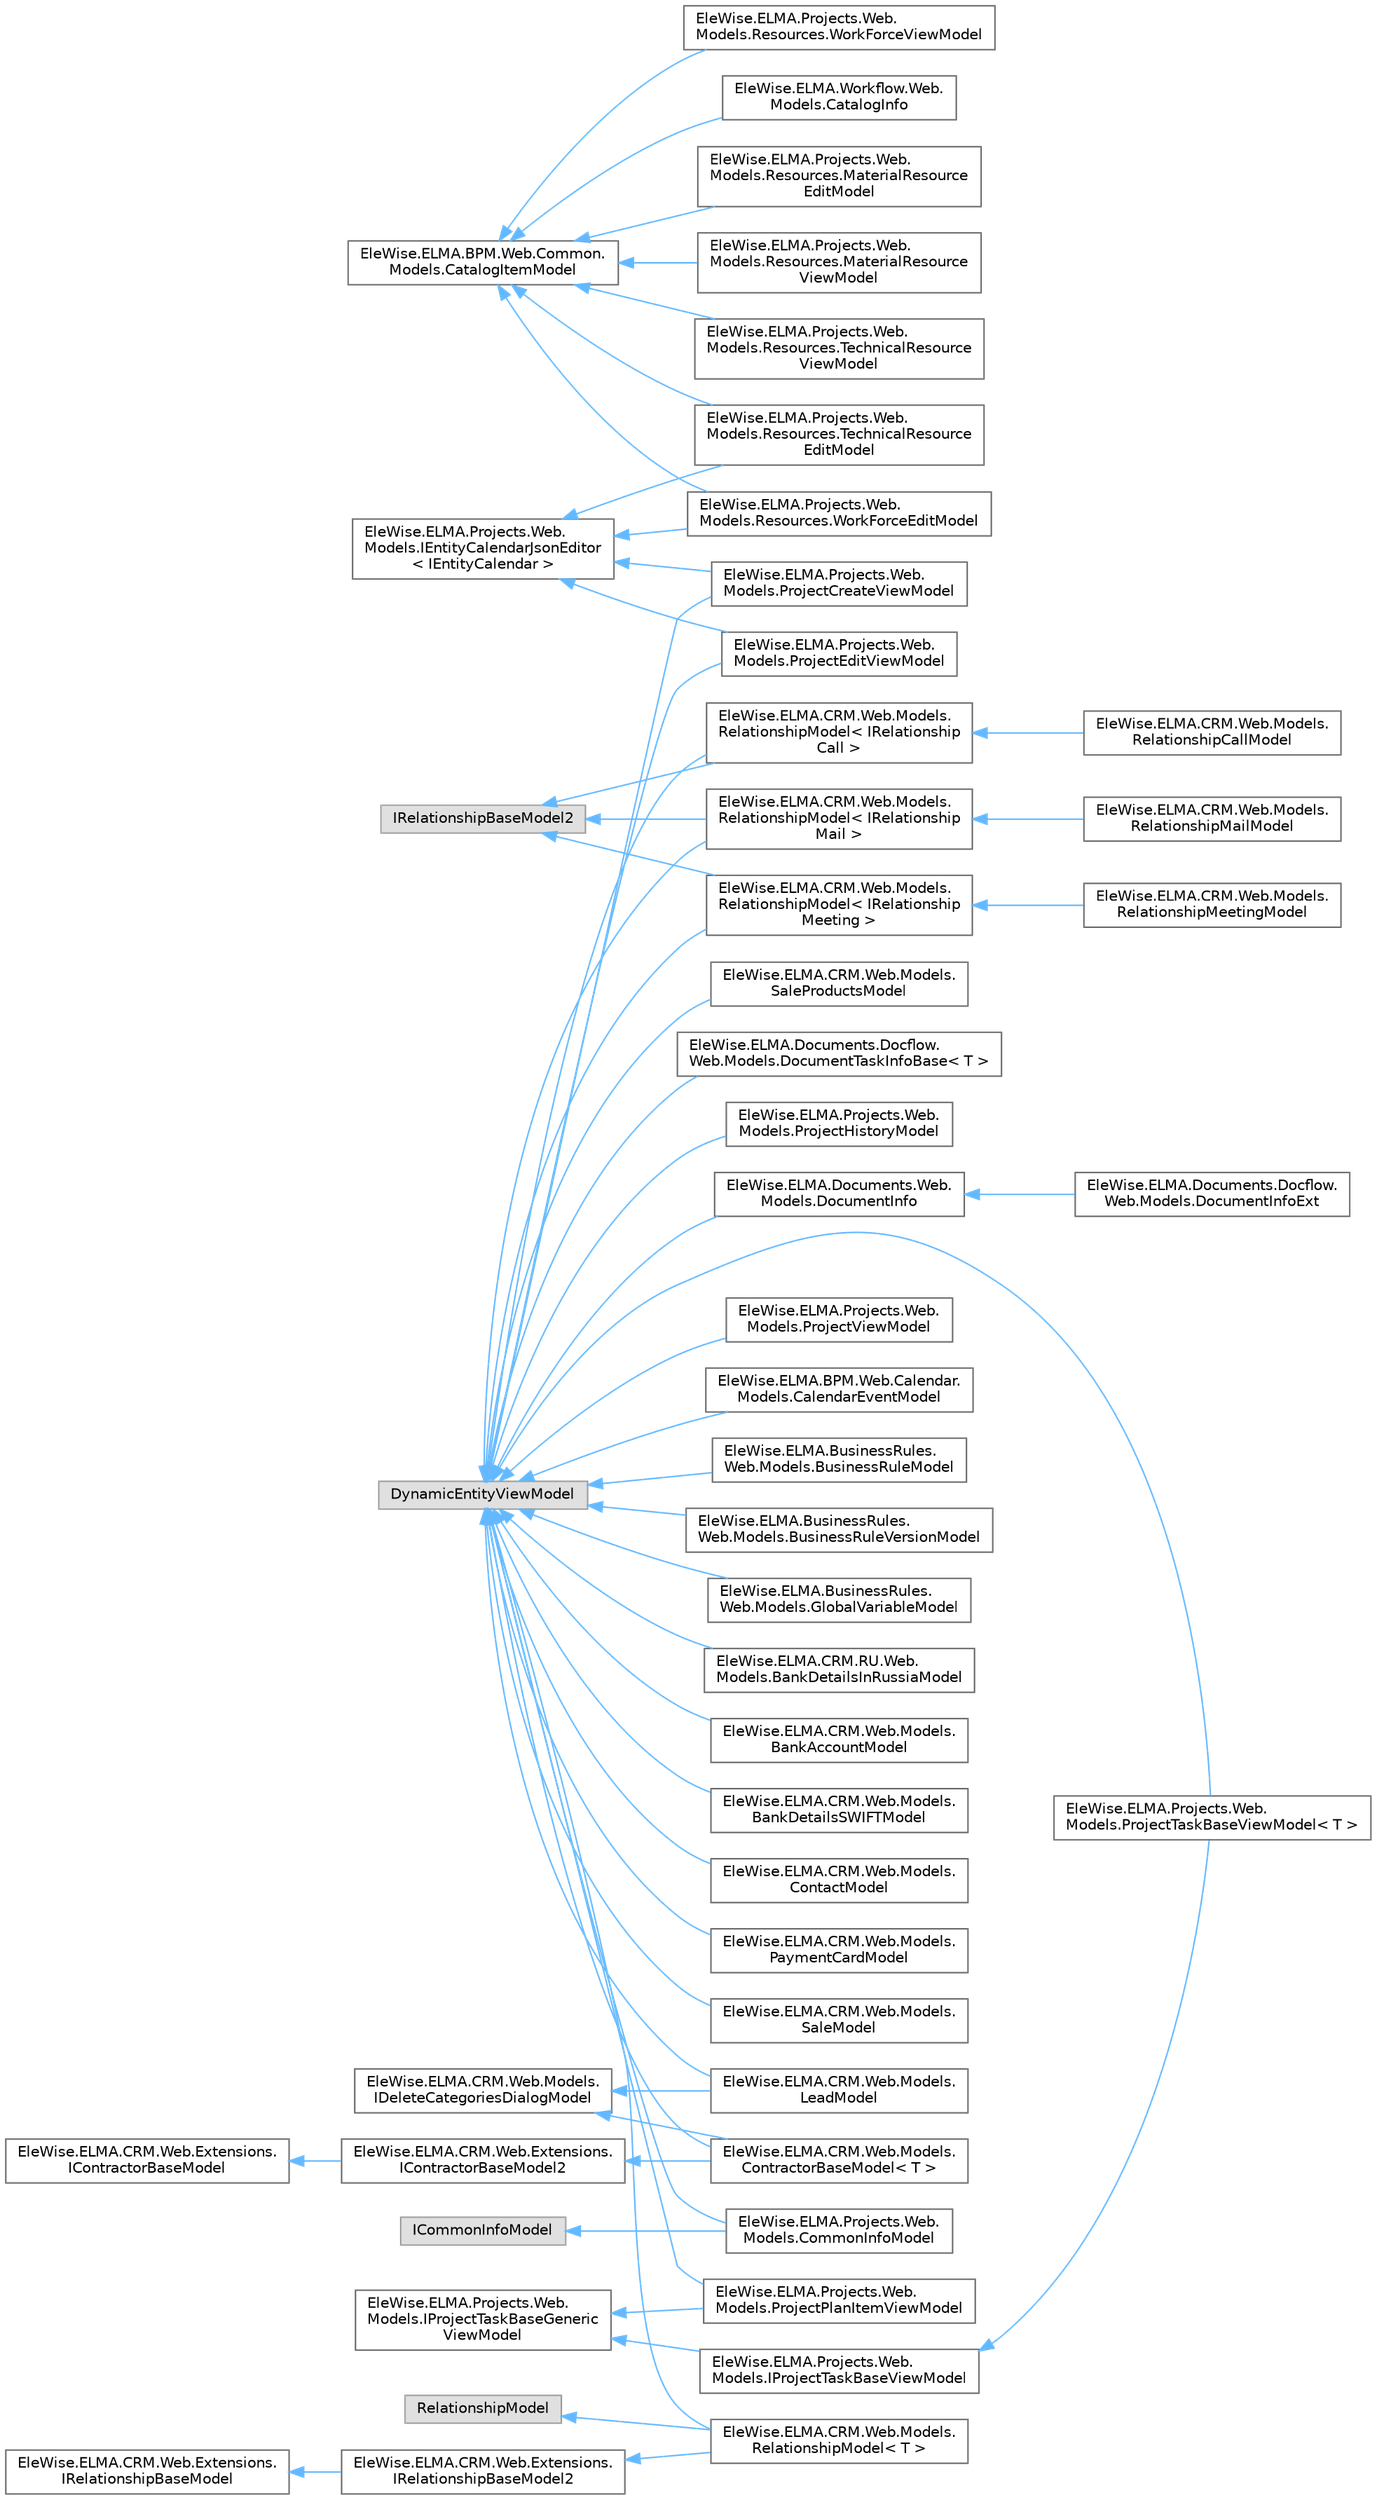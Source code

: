 digraph "Graphical Class Hierarchy"
{
 // LATEX_PDF_SIZE
  bgcolor="transparent";
  edge [fontname=Helvetica,fontsize=10,labelfontname=Helvetica,labelfontsize=10];
  node [fontname=Helvetica,fontsize=10,shape=box,height=0.2,width=0.4];
  rankdir="LR";
  Node0 [id="Node000000",label="EleWise.ELMA.BPM.Web.Common.\lModels.CatalogItemModel",height=0.2,width=0.4,color="grey40", fillcolor="white", style="filled",URL="$class_ele_wise_1_1_e_l_m_a_1_1_b_p_m_1_1_web_1_1_common_1_1_models_1_1_catalog_item_model.html",tooltip=" "];
  Node0 -> Node1 [id="edge682_Node000000_Node000001",dir="back",color="steelblue1",style="solid",tooltip=" "];
  Node1 [id="Node000001",label="EleWise.ELMA.Projects.Web.\lModels.Resources.MaterialResource\lEditModel",height=0.2,width=0.4,color="grey40", fillcolor="white", style="filled",URL="$class_ele_wise_1_1_e_l_m_a_1_1_projects_1_1_web_1_1_models_1_1_resources_1_1_material_resource_edit_model.html",tooltip=" "];
  Node0 -> Node2 [id="edge683_Node000000_Node000002",dir="back",color="steelblue1",style="solid",tooltip=" "];
  Node2 [id="Node000002",label="EleWise.ELMA.Projects.Web.\lModels.Resources.MaterialResource\lViewModel",height=0.2,width=0.4,color="grey40", fillcolor="white", style="filled",URL="$class_ele_wise_1_1_e_l_m_a_1_1_projects_1_1_web_1_1_models_1_1_resources_1_1_material_resource_view_model.html",tooltip=" "];
  Node0 -> Node3 [id="edge684_Node000000_Node000003",dir="back",color="steelblue1",style="solid",tooltip=" "];
  Node3 [id="Node000003",label="EleWise.ELMA.Projects.Web.\lModels.Resources.TechnicalResource\lEditModel",height=0.2,width=0.4,color="grey40", fillcolor="white", style="filled",URL="$class_ele_wise_1_1_e_l_m_a_1_1_projects_1_1_web_1_1_models_1_1_resources_1_1_technical_resource_edit_model.html",tooltip="Редактирование технического ресурса"];
  Node0 -> Node47 [id="edge685_Node000000_Node000047",dir="back",color="steelblue1",style="solid",tooltip=" "];
  Node47 [id="Node000047",label="EleWise.ELMA.Projects.Web.\lModels.Resources.TechnicalResource\lViewModel",height=0.2,width=0.4,color="grey40", fillcolor="white", style="filled",URL="$class_ele_wise_1_1_e_l_m_a_1_1_projects_1_1_web_1_1_models_1_1_resources_1_1_technical_resource_view_model.html",tooltip=" "];
  Node0 -> Node46 [id="edge686_Node000000_Node000046",dir="back",color="steelblue1",style="solid",tooltip=" "];
  Node46 [id="Node000046",label="EleWise.ELMA.Projects.Web.\lModels.Resources.WorkForceEditModel",height=0.2,width=0.4,color="grey40", fillcolor="white", style="filled",URL="$class_ele_wise_1_1_e_l_m_a_1_1_projects_1_1_web_1_1_models_1_1_resources_1_1_work_force_edit_model.html",tooltip="Редактирование трудового ресурса"];
  Node0 -> Node48 [id="edge687_Node000000_Node000048",dir="back",color="steelblue1",style="solid",tooltip=" "];
  Node48 [id="Node000048",label="EleWise.ELMA.Projects.Web.\lModels.Resources.WorkForceViewModel",height=0.2,width=0.4,color="grey40", fillcolor="white", style="filled",URL="$class_ele_wise_1_1_e_l_m_a_1_1_projects_1_1_web_1_1_models_1_1_resources_1_1_work_force_view_model.html",tooltip=" "];
  Node0 -> Node49 [id="edge688_Node000000_Node000049",dir="back",color="steelblue1",style="solid",tooltip=" "];
  Node49 [id="Node000049",label="EleWise.ELMA.Workflow.Web.\lModels.CatalogInfo",height=0.2,width=0.4,color="grey40", fillcolor="white", style="filled",URL="$class_ele_wise_1_1_e_l_m_a_1_1_workflow_1_1_web_1_1_models_1_1_catalog_info.html",tooltip="Модель отображения справочника"];
  Node6 [id="Node000006",label="DynamicEntityViewModel",height=0.2,width=0.4,color="grey60", fillcolor="#E0E0E0", style="filled",tooltip=" "];
  Node6 -> Node7 [id="edge689_Node000006_Node000007",dir="back",color="steelblue1",style="solid",tooltip=" "];
  Node7 [id="Node000007",label="EleWise.ELMA.CRM.Web.Models.\lRelationshipModel\< IRelationship\lCall \>",height=0.2,width=0.4,color="grey40", fillcolor="white", style="filled",URL="$class_ele_wise_1_1_e_l_m_a_1_1_c_r_m_1_1_web_1_1_models_1_1_relationship_model.html",tooltip=" "];
  Node7 -> Node8 [id="edge690_Node000007_Node000008",dir="back",color="steelblue1",style="solid",tooltip=" "];
  Node8 [id="Node000008",label="EleWise.ELMA.CRM.Web.Models.\lRelationshipCallModel",height=0.2,width=0.4,color="grey40", fillcolor="white", style="filled",URL="$class_ele_wise_1_1_e_l_m_a_1_1_c_r_m_1_1_web_1_1_models_1_1_relationship_call_model.html",tooltip=" "];
  Node6 -> Node10 [id="edge691_Node000006_Node000010",dir="back",color="steelblue1",style="solid",tooltip=" "];
  Node10 [id="Node000010",label="EleWise.ELMA.CRM.Web.Models.\lRelationshipModel\< IRelationship\lMail \>",height=0.2,width=0.4,color="grey40", fillcolor="white", style="filled",URL="$class_ele_wise_1_1_e_l_m_a_1_1_c_r_m_1_1_web_1_1_models_1_1_relationship_model.html",tooltip=" "];
  Node10 -> Node11 [id="edge692_Node000010_Node000011",dir="back",color="steelblue1",style="solid",tooltip=" "];
  Node11 [id="Node000011",label="EleWise.ELMA.CRM.Web.Models.\lRelationshipMailModel",height=0.2,width=0.4,color="grey40", fillcolor="white", style="filled",URL="$class_ele_wise_1_1_e_l_m_a_1_1_c_r_m_1_1_web_1_1_models_1_1_relationship_mail_model.html",tooltip=" "];
  Node6 -> Node12 [id="edge693_Node000006_Node000012",dir="back",color="steelblue1",style="solid",tooltip=" "];
  Node12 [id="Node000012",label="EleWise.ELMA.CRM.Web.Models.\lRelationshipModel\< IRelationship\lMeeting \>",height=0.2,width=0.4,color="grey40", fillcolor="white", style="filled",URL="$class_ele_wise_1_1_e_l_m_a_1_1_c_r_m_1_1_web_1_1_models_1_1_relationship_model.html",tooltip=" "];
  Node12 -> Node13 [id="edge694_Node000012_Node000013",dir="back",color="steelblue1",style="solid",tooltip=" "];
  Node13 [id="Node000013",label="EleWise.ELMA.CRM.Web.Models.\lRelationshipMeetingModel",height=0.2,width=0.4,color="grey40", fillcolor="white", style="filled",URL="$class_ele_wise_1_1_e_l_m_a_1_1_c_r_m_1_1_web_1_1_models_1_1_relationship_meeting_model.html",tooltip=" "];
  Node6 -> Node14 [id="edge695_Node000006_Node000014",dir="back",color="steelblue1",style="solid",tooltip=" "];
  Node14 [id="Node000014",label="EleWise.ELMA.BPM.Web.Calendar.\lModels.CalendarEventModel",height=0.2,width=0.4,color="grey40", fillcolor="white", style="filled",URL="$class_ele_wise_1_1_e_l_m_a_1_1_b_p_m_1_1_web_1_1_calendar_1_1_models_1_1_calendar_event_model.html",tooltip="Модель события календаря"];
  Node6 -> Node15 [id="edge696_Node000006_Node000015",dir="back",color="steelblue1",style="solid",tooltip=" "];
  Node15 [id="Node000015",label="EleWise.ELMA.BusinessRules.\lWeb.Models.BusinessRuleModel",height=0.2,width=0.4,color="grey40", fillcolor="white", style="filled",URL="$class_ele_wise_1_1_e_l_m_a_1_1_business_rules_1_1_web_1_1_models_1_1_business_rule_model.html",tooltip="Модель сущности IBusinessRule"];
  Node6 -> Node16 [id="edge697_Node000006_Node000016",dir="back",color="steelblue1",style="solid",tooltip=" "];
  Node16 [id="Node000016",label="EleWise.ELMA.BusinessRules.\lWeb.Models.BusinessRuleVersionModel",height=0.2,width=0.4,color="grey40", fillcolor="white", style="filled",URL="$class_ele_wise_1_1_e_l_m_a_1_1_business_rules_1_1_web_1_1_models_1_1_business_rule_version_model.html",tooltip="Модель сущности IBusinessRuleVersion"];
  Node6 -> Node17 [id="edge698_Node000006_Node000017",dir="back",color="steelblue1",style="solid",tooltip=" "];
  Node17 [id="Node000017",label="EleWise.ELMA.BusinessRules.\lWeb.Models.GlobalVariableModel",height=0.2,width=0.4,color="grey40", fillcolor="white", style="filled",URL="$class_ele_wise_1_1_e_l_m_a_1_1_business_rules_1_1_web_1_1_models_1_1_global_variable_model.html",tooltip="Модель сущности IGlobalVariable"];
  Node6 -> Node18 [id="edge699_Node000006_Node000018",dir="back",color="steelblue1",style="solid",tooltip=" "];
  Node18 [id="Node000018",label="EleWise.ELMA.CRM.RU.Web.\lModels.BankDetailsInRussiaModel",height=0.2,width=0.4,color="grey40", fillcolor="white", style="filled",URL="$class_ele_wise_1_1_e_l_m_a_1_1_c_r_m_1_1_r_u_1_1_web_1_1_models_1_1_bank_details_in_russia_model.html",tooltip=" "];
  Node6 -> Node19 [id="edge700_Node000006_Node000019",dir="back",color="steelblue1",style="solid",tooltip=" "];
  Node19 [id="Node000019",label="EleWise.ELMA.CRM.Web.Models.\lBankAccountModel",height=0.2,width=0.4,color="grey40", fillcolor="white", style="filled",URL="$class_ele_wise_1_1_e_l_m_a_1_1_c_r_m_1_1_web_1_1_models_1_1_bank_account_model.html",tooltip=" "];
  Node6 -> Node20 [id="edge701_Node000006_Node000020",dir="back",color="steelblue1",style="solid",tooltip=" "];
  Node20 [id="Node000020",label="EleWise.ELMA.CRM.Web.Models.\lBankDetailsSWIFTModel",height=0.2,width=0.4,color="grey40", fillcolor="white", style="filled",URL="$class_ele_wise_1_1_e_l_m_a_1_1_c_r_m_1_1_web_1_1_models_1_1_bank_details_s_w_i_f_t_model.html",tooltip=" "];
  Node6 -> Node21 [id="edge702_Node000006_Node000021",dir="back",color="steelblue1",style="solid",tooltip=" "];
  Node21 [id="Node000021",label="EleWise.ELMA.CRM.Web.Models.\lContactModel",height=0.2,width=0.4,color="grey40", fillcolor="white", style="filled",URL="$class_ele_wise_1_1_e_l_m_a_1_1_c_r_m_1_1_web_1_1_models_1_1_contact_model.html",tooltip=" "];
  Node6 -> Node22 [id="edge703_Node000006_Node000022",dir="back",color="steelblue1",style="solid",tooltip=" "];
  Node22 [id="Node000022",label="EleWise.ELMA.CRM.Web.Models.\lContractorBaseModel\< T \>",height=0.2,width=0.4,color="grey40", fillcolor="white", style="filled",URL="$class_ele_wise_1_1_e_l_m_a_1_1_c_r_m_1_1_web_1_1_models_1_1_contractor_base_model.html",tooltip="Базовый шаблолнный класс модели отображения контрагента"];
  Node6 -> Node26 [id="edge704_Node000006_Node000026",dir="back",color="steelblue1",style="solid",tooltip=" "];
  Node26 [id="Node000026",label="EleWise.ELMA.CRM.Web.Models.\lLeadModel",height=0.2,width=0.4,color="grey40", fillcolor="white", style="filled",URL="$class_ele_wise_1_1_e_l_m_a_1_1_c_r_m_1_1_web_1_1_models_1_1_lead_model.html",tooltip=" "];
  Node6 -> Node27 [id="edge705_Node000006_Node000027",dir="back",color="steelblue1",style="solid",tooltip=" "];
  Node27 [id="Node000027",label="EleWise.ELMA.CRM.Web.Models.\lPaymentCardModel",height=0.2,width=0.4,color="grey40", fillcolor="white", style="filled",URL="$class_ele_wise_1_1_e_l_m_a_1_1_c_r_m_1_1_web_1_1_models_1_1_payment_card_model.html",tooltip=" "];
  Node6 -> Node28 [id="edge706_Node000006_Node000028",dir="back",color="steelblue1",style="solid",tooltip=" "];
  Node28 [id="Node000028",label="EleWise.ELMA.CRM.Web.Models.\lRelationshipModel\< T \>",height=0.2,width=0.4,color="grey40", fillcolor="white", style="filled",URL="$class_ele_wise_1_1_e_l_m_a_1_1_c_r_m_1_1_web_1_1_models_1_1_relationship_model.html",tooltip="Базовый шаблолнный класс модели отображения взаимоотношения"];
  Node6 -> Node32 [id="edge707_Node000006_Node000032",dir="back",color="steelblue1",style="solid",tooltip=" "];
  Node32 [id="Node000032",label="EleWise.ELMA.CRM.Web.Models.\lSaleModel",height=0.2,width=0.4,color="grey40", fillcolor="white", style="filled",URL="$class_ele_wise_1_1_e_l_m_a_1_1_c_r_m_1_1_web_1_1_models_1_1_sale_model.html",tooltip=" "];
  Node6 -> Node33 [id="edge708_Node000006_Node000033",dir="back",color="steelblue1",style="solid",tooltip=" "];
  Node33 [id="Node000033",label="EleWise.ELMA.CRM.Web.Models.\lSaleProductsModel",height=0.2,width=0.4,color="grey40", fillcolor="white", style="filled",URL="$class_ele_wise_1_1_e_l_m_a_1_1_c_r_m_1_1_web_1_1_models_1_1_sale_products_model.html",tooltip=" "];
  Node6 -> Node34 [id="edge709_Node000006_Node000034",dir="back",color="steelblue1",style="solid",tooltip=" "];
  Node34 [id="Node000034",label="EleWise.ELMA.Documents.Docflow.\lWeb.Models.DocumentTaskInfoBase\< T \>",height=0.2,width=0.4,color="grey40", fillcolor="white", style="filled",URL="$class_ele_wise_1_1_e_l_m_a_1_1_documents_1_1_docflow_1_1_web_1_1_models_1_1_document_task_info_base.html",tooltip=" "];
  Node6 -> Node35 [id="edge710_Node000006_Node000035",dir="back",color="steelblue1",style="solid",tooltip=" "];
  Node35 [id="Node000035",label="EleWise.ELMA.Documents.Web.\lModels.DocumentInfo",height=0.2,width=0.4,color="grey40", fillcolor="white", style="filled",URL="$class_ele_wise_1_1_e_l_m_a_1_1_documents_1_1_web_1_1_models_1_1_document_info.html",tooltip="Модель отображения документа"];
  Node35 -> Node36 [id="edge711_Node000035_Node000036",dir="back",color="steelblue1",style="solid",tooltip=" "];
  Node36 [id="Node000036",label="EleWise.ELMA.Documents.Docflow.\lWeb.Models.DocumentInfoExt",height=0.2,width=0.4,color="grey40", fillcolor="white", style="filled",URL="$class_ele_wise_1_1_e_l_m_a_1_1_documents_1_1_docflow_1_1_web_1_1_models_1_1_document_info_ext.html",tooltip="Расширение модели отображения документа"];
  Node6 -> Node37 [id="edge712_Node000006_Node000037",dir="back",color="steelblue1",style="solid",tooltip=" "];
  Node37 [id="Node000037",label="EleWise.ELMA.Projects.Web.\lModels.CommonInfoModel",height=0.2,width=0.4,color="grey40", fillcolor="white", style="filled",URL="$class_ele_wise_1_1_e_l_m_a_1_1_projects_1_1_web_1_1_models_1_1_common_info_model.html",tooltip=" "];
  Node6 -> Node5 [id="edge713_Node000006_Node000005",dir="back",color="steelblue1",style="solid",tooltip=" "];
  Node5 [id="Node000005",label="EleWise.ELMA.Projects.Web.\lModels.ProjectCreateViewModel",height=0.2,width=0.4,color="grey40", fillcolor="white", style="filled",URL="$class_ele_wise_1_1_e_l_m_a_1_1_projects_1_1_web_1_1_models_1_1_project_create_view_model.html",tooltip=" "];
  Node6 -> Node39 [id="edge714_Node000006_Node000039",dir="back",color="steelblue1",style="solid",tooltip=" "];
  Node39 [id="Node000039",label="EleWise.ELMA.Projects.Web.\lModels.ProjectEditViewModel",height=0.2,width=0.4,color="grey40", fillcolor="white", style="filled",URL="$class_ele_wise_1_1_e_l_m_a_1_1_projects_1_1_web_1_1_models_1_1_project_edit_view_model.html",tooltip=" "];
  Node6 -> Node40 [id="edge715_Node000006_Node000040",dir="back",color="steelblue1",style="solid",tooltip=" "];
  Node40 [id="Node000040",label="EleWise.ELMA.Projects.Web.\lModels.ProjectHistoryModel",height=0.2,width=0.4,color="grey40", fillcolor="white", style="filled",URL="$class_ele_wise_1_1_e_l_m_a_1_1_projects_1_1_web_1_1_models_1_1_project_history_model.html",tooltip="Модель портлета истории проекта"];
  Node6 -> Node41 [id="edge716_Node000006_Node000041",dir="back",color="steelblue1",style="solid",tooltip=" "];
  Node41 [id="Node000041",label="EleWise.ELMA.Projects.Web.\lModels.ProjectPlanItemViewModel",height=0.2,width=0.4,color="grey40", fillcolor="white", style="filled",URL="$class_ele_wise_1_1_e_l_m_a_1_1_projects_1_1_web_1_1_models_1_1_project_plan_item_view_model.html",tooltip=" "];
  Node6 -> Node44 [id="edge717_Node000006_Node000044",dir="back",color="steelblue1",style="solid",tooltip=" "];
  Node44 [id="Node000044",label="EleWise.ELMA.Projects.Web.\lModels.ProjectTaskBaseViewModel\< T \>",height=0.2,width=0.4,color="grey40", fillcolor="white", style="filled",URL="$class_ele_wise_1_1_e_l_m_a_1_1_projects_1_1_web_1_1_models_1_1_project_task_base_view_model.html",tooltip=" "];
  Node6 -> Node45 [id="edge718_Node000006_Node000045",dir="back",color="steelblue1",style="solid",tooltip=" "];
  Node45 [id="Node000045",label="EleWise.ELMA.Projects.Web.\lModels.ProjectViewModel",height=0.2,width=0.4,color="grey40", fillcolor="white", style="filled",URL="$class_ele_wise_1_1_e_l_m_a_1_1_projects_1_1_web_1_1_models_1_1_project_view_model.html",tooltip=" "];
  Node38 [id="Node000038",label="ICommonInfoModel",height=0.2,width=0.4,color="grey60", fillcolor="#E0E0E0", style="filled",tooltip=" "];
  Node38 -> Node37 [id="edge719_Node000038_Node000037",dir="back",color="steelblue1",style="solid",tooltip=" "];
  Node24 [id="Node000024",label="EleWise.ELMA.CRM.Web.Extensions.\lIContractorBaseModel",height=0.2,width=0.4,color="grey40", fillcolor="white", style="filled",URL="$interface_ele_wise_1_1_e_l_m_a_1_1_c_r_m_1_1_web_1_1_extensions_1_1_i_contractor_base_model.html",tooltip=" "];
  Node24 -> Node23 [id="edge720_Node000024_Node000023",dir="back",color="steelblue1",style="solid",tooltip=" "];
  Node23 [id="Node000023",label="EleWise.ELMA.CRM.Web.Extensions.\lIContractorBaseModel2",height=0.2,width=0.4,color="grey40", fillcolor="white", style="filled",URL="$interface_ele_wise_1_1_e_l_m_a_1_1_c_r_m_1_1_web_1_1_extensions_1_1_i_contractor_base_model2.html",tooltip="Интерфейс модели отображения контрагента с кастомной формой"];
  Node23 -> Node22 [id="edge721_Node000023_Node000022",dir="back",color="steelblue1",style="solid",tooltip=" "];
  Node25 [id="Node000025",label="EleWise.ELMA.CRM.Web.Models.\lIDeleteCategoriesDialogModel",height=0.2,width=0.4,color="grey40", fillcolor="white", style="filled",URL="$interface_ele_wise_1_1_e_l_m_a_1_1_c_r_m_1_1_web_1_1_models_1_1_i_delete_categories_dialog_model.html",tooltip="Интерфейс модели для диалога удаления категорий, выданных правилами назначений категорий"];
  Node25 -> Node22 [id="edge722_Node000025_Node000022",dir="back",color="steelblue1",style="solid",tooltip=" "];
  Node25 -> Node26 [id="edge723_Node000025_Node000026",dir="back",color="steelblue1",style="solid",tooltip=" "];
  Node4 [id="Node000004",label="EleWise.ELMA.Projects.Web.\lModels.IEntityCalendarJsonEditor\l\< IEntityCalendar \>",height=0.2,width=0.4,color="grey40", fillcolor="white", style="filled",URL="$interface_ele_wise_1_1_e_l_m_a_1_1_projects_1_1_web_1_1_models_1_1_i_entity_calendar_json_editor.html",tooltip=" "];
  Node4 -> Node5 [id="edge724_Node000004_Node000005",dir="back",color="steelblue1",style="solid",tooltip=" "];
  Node4 -> Node39 [id="edge725_Node000004_Node000039",dir="back",color="steelblue1",style="solid",tooltip=" "];
  Node4 -> Node3 [id="edge726_Node000004_Node000003",dir="back",color="steelblue1",style="solid",tooltip=" "];
  Node4 -> Node46 [id="edge727_Node000004_Node000046",dir="back",color="steelblue1",style="solid",tooltip=" "];
  Node42 [id="Node000042",label="EleWise.ELMA.Projects.Web.\lModels.IProjectTaskBaseGeneric\lViewModel",height=0.2,width=0.4,color="grey40", fillcolor="white", style="filled",URL="$interface_ele_wise_1_1_e_l_m_a_1_1_projects_1_1_web_1_1_models_1_1_i_project_task_base_generic_view_model.html",tooltip=" "];
  Node42 -> Node43 [id="edge728_Node000042_Node000043",dir="back",color="steelblue1",style="solid",tooltip=" "];
  Node43 [id="Node000043",label="EleWise.ELMA.Projects.Web.\lModels.IProjectTaskBaseViewModel",height=0.2,width=0.4,color="grey40", fillcolor="white", style="filled",URL="$interface_ele_wise_1_1_e_l_m_a_1_1_projects_1_1_web_1_1_models_1_1_i_project_task_base_view_model.html",tooltip=" "];
  Node43 -> Node44 [id="edge729_Node000043_Node000044",dir="back",color="steelblue1",style="solid",tooltip=" "];
  Node42 -> Node41 [id="edge730_Node000042_Node000041",dir="back",color="steelblue1",style="solid",tooltip=" "];
  Node30 [id="Node000030",label="EleWise.ELMA.CRM.Web.Extensions.\lIRelationshipBaseModel",height=0.2,width=0.4,color="grey40", fillcolor="white", style="filled",URL="$interface_ele_wise_1_1_e_l_m_a_1_1_c_r_m_1_1_web_1_1_extensions_1_1_i_relationship_base_model.html",tooltip=" "];
  Node30 -> Node29 [id="edge731_Node000030_Node000029",dir="back",color="steelblue1",style="solid",tooltip=" "];
  Node29 [id="Node000029",label="EleWise.ELMA.CRM.Web.Extensions.\lIRelationshipBaseModel2",height=0.2,width=0.4,color="grey40", fillcolor="white", style="filled",URL="$interface_ele_wise_1_1_e_l_m_a_1_1_c_r_m_1_1_web_1_1_extensions_1_1_i_relationship_base_model2.html",tooltip="Интерфейс модели отображения взаимоотношения с кастомной формой"];
  Node29 -> Node28 [id="edge732_Node000029_Node000028",dir="back",color="steelblue1",style="solid",tooltip=" "];
  Node9 [id="Node000009",label="IRelationshipBaseModel2",height=0.2,width=0.4,color="grey60", fillcolor="#E0E0E0", style="filled",tooltip=" "];
  Node9 -> Node7 [id="edge733_Node000009_Node000007",dir="back",color="steelblue1",style="solid",tooltip=" "];
  Node9 -> Node10 [id="edge734_Node000009_Node000010",dir="back",color="steelblue1",style="solid",tooltip=" "];
  Node9 -> Node12 [id="edge735_Node000009_Node000012",dir="back",color="steelblue1",style="solid",tooltip=" "];
  Node31 [id="Node000031",label="RelationshipModel",height=0.2,width=0.4,color="grey60", fillcolor="#E0E0E0", style="filled",tooltip=" "];
  Node31 -> Node28 [id="edge736_Node000031_Node000028",dir="back",color="steelblue1",style="solid",tooltip=" "];
}
